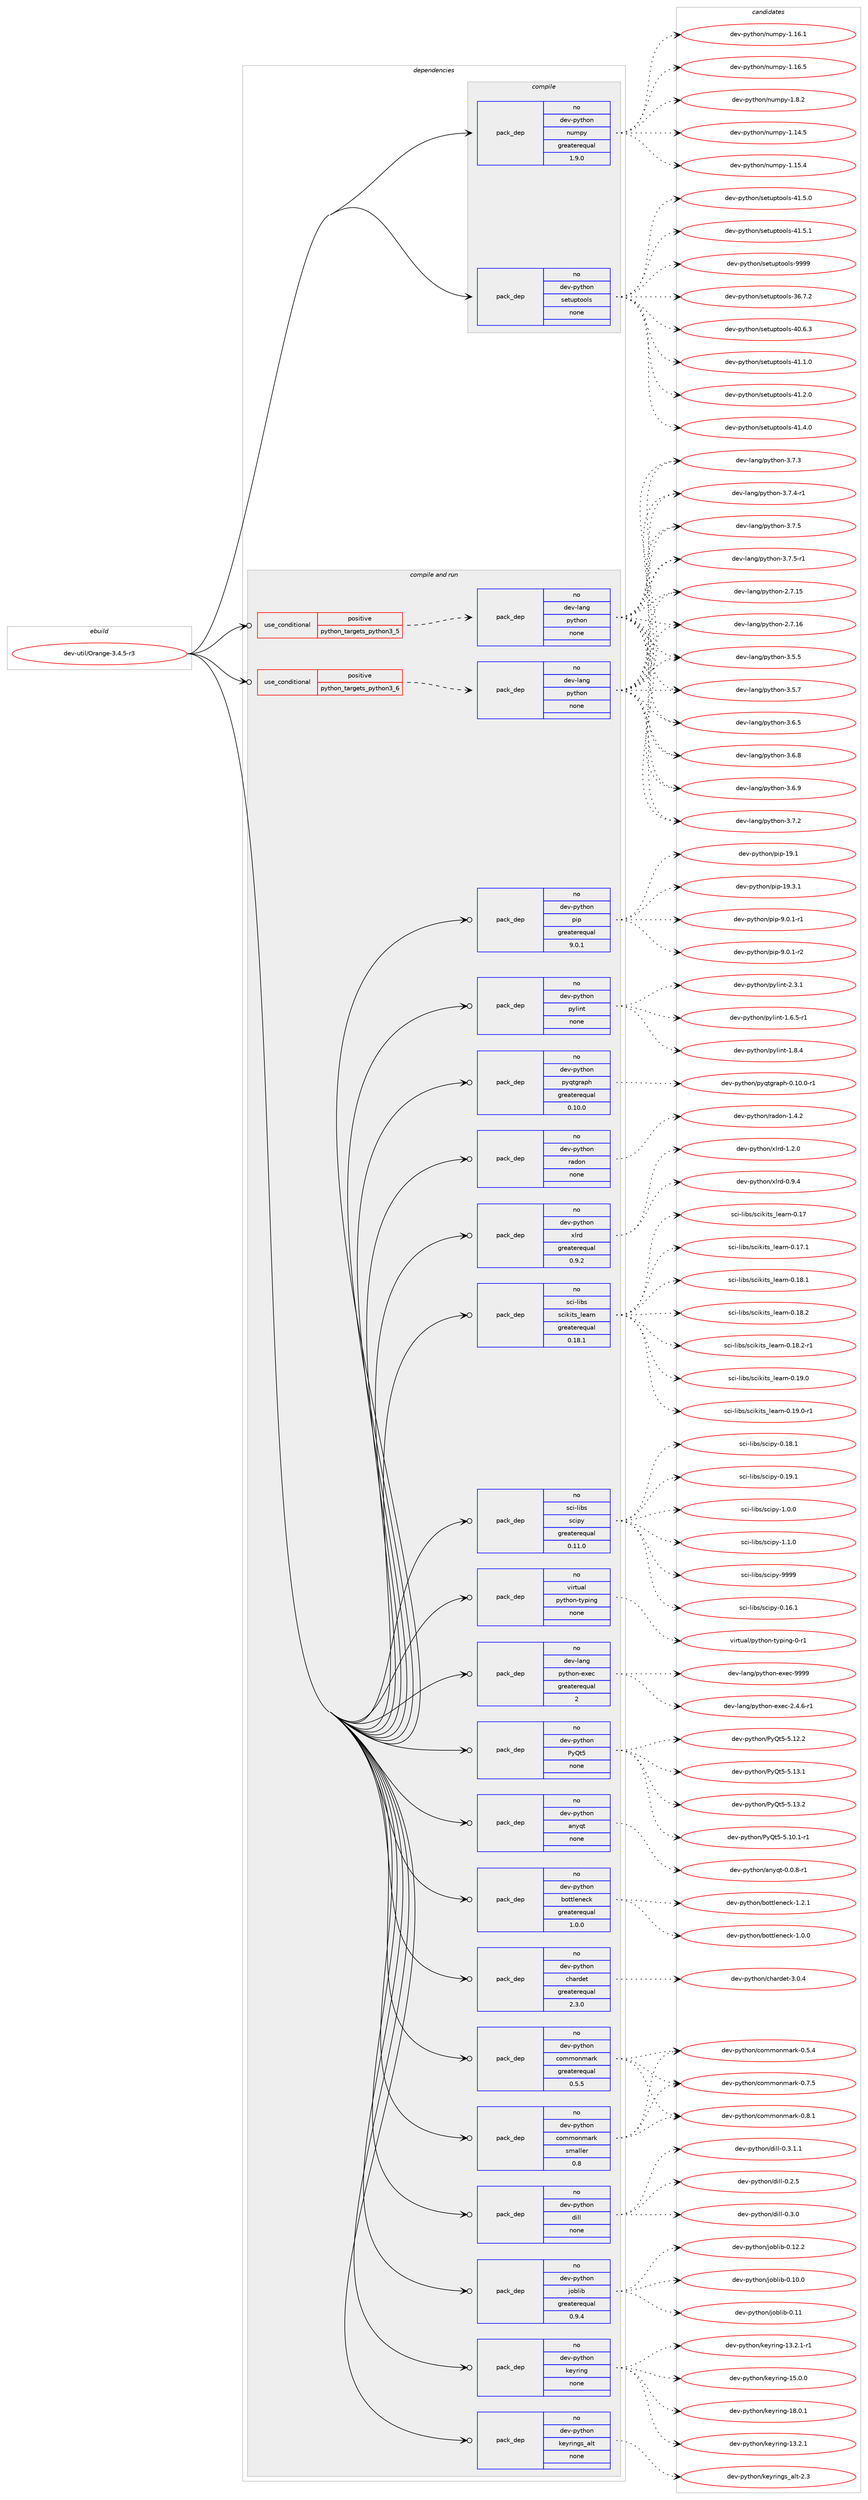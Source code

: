 digraph prolog {

# *************
# Graph options
# *************

newrank=true;
concentrate=true;
compound=true;
graph [rankdir=LR,fontname=Helvetica,fontsize=10,ranksep=1.5];#, ranksep=2.5, nodesep=0.2];
edge  [arrowhead=vee];
node  [fontname=Helvetica,fontsize=10];

# **********
# The ebuild
# **********

subgraph cluster_leftcol {
color=gray;
rank=same;
label=<<i>ebuild</i>>;
id [label="dev-util/Orange-3.4.5-r3", color=red, width=4, href="../dev-util/Orange-3.4.5-r3.svg"];
}

# ****************
# The dependencies
# ****************

subgraph cluster_midcol {
color=gray;
label=<<i>dependencies</i>>;
subgraph cluster_compile {
fillcolor="#eeeeee";
style=filled;
label=<<i>compile</i>>;
subgraph pack531154 {
dependency724982 [label=<<TABLE BORDER="0" CELLBORDER="1" CELLSPACING="0" CELLPADDING="4" WIDTH="220"><TR><TD ROWSPAN="6" CELLPADDING="30">pack_dep</TD></TR><TR><TD WIDTH="110">no</TD></TR><TR><TD>dev-python</TD></TR><TR><TD>numpy</TD></TR><TR><TD>greaterequal</TD></TR><TR><TD>1.9.0</TD></TR></TABLE>>, shape=none, color=blue];
}
id:e -> dependency724982:w [weight=20,style="solid",arrowhead="vee"];
subgraph pack531155 {
dependency724983 [label=<<TABLE BORDER="0" CELLBORDER="1" CELLSPACING="0" CELLPADDING="4" WIDTH="220"><TR><TD ROWSPAN="6" CELLPADDING="30">pack_dep</TD></TR><TR><TD WIDTH="110">no</TD></TR><TR><TD>dev-python</TD></TR><TR><TD>setuptools</TD></TR><TR><TD>none</TD></TR><TR><TD></TD></TR></TABLE>>, shape=none, color=blue];
}
id:e -> dependency724983:w [weight=20,style="solid",arrowhead="vee"];
}
subgraph cluster_compileandrun {
fillcolor="#eeeeee";
style=filled;
label=<<i>compile and run</i>>;
subgraph cond181743 {
dependency724984 [label=<<TABLE BORDER="0" CELLBORDER="1" CELLSPACING="0" CELLPADDING="4"><TR><TD ROWSPAN="3" CELLPADDING="10">use_conditional</TD></TR><TR><TD>positive</TD></TR><TR><TD>python_targets_python3_5</TD></TR></TABLE>>, shape=none, color=red];
subgraph pack531156 {
dependency724985 [label=<<TABLE BORDER="0" CELLBORDER="1" CELLSPACING="0" CELLPADDING="4" WIDTH="220"><TR><TD ROWSPAN="6" CELLPADDING="30">pack_dep</TD></TR><TR><TD WIDTH="110">no</TD></TR><TR><TD>dev-lang</TD></TR><TR><TD>python</TD></TR><TR><TD>none</TD></TR><TR><TD></TD></TR></TABLE>>, shape=none, color=blue];
}
dependency724984:e -> dependency724985:w [weight=20,style="dashed",arrowhead="vee"];
}
id:e -> dependency724984:w [weight=20,style="solid",arrowhead="odotvee"];
subgraph cond181744 {
dependency724986 [label=<<TABLE BORDER="0" CELLBORDER="1" CELLSPACING="0" CELLPADDING="4"><TR><TD ROWSPAN="3" CELLPADDING="10">use_conditional</TD></TR><TR><TD>positive</TD></TR><TR><TD>python_targets_python3_6</TD></TR></TABLE>>, shape=none, color=red];
subgraph pack531157 {
dependency724987 [label=<<TABLE BORDER="0" CELLBORDER="1" CELLSPACING="0" CELLPADDING="4" WIDTH="220"><TR><TD ROWSPAN="6" CELLPADDING="30">pack_dep</TD></TR><TR><TD WIDTH="110">no</TD></TR><TR><TD>dev-lang</TD></TR><TR><TD>python</TD></TR><TR><TD>none</TD></TR><TR><TD></TD></TR></TABLE>>, shape=none, color=blue];
}
dependency724986:e -> dependency724987:w [weight=20,style="dashed",arrowhead="vee"];
}
id:e -> dependency724986:w [weight=20,style="solid",arrowhead="odotvee"];
subgraph pack531158 {
dependency724988 [label=<<TABLE BORDER="0" CELLBORDER="1" CELLSPACING="0" CELLPADDING="4" WIDTH="220"><TR><TD ROWSPAN="6" CELLPADDING="30">pack_dep</TD></TR><TR><TD WIDTH="110">no</TD></TR><TR><TD>dev-lang</TD></TR><TR><TD>python-exec</TD></TR><TR><TD>greaterequal</TD></TR><TR><TD>2</TD></TR></TABLE>>, shape=none, color=blue];
}
id:e -> dependency724988:w [weight=20,style="solid",arrowhead="odotvee"];
subgraph pack531159 {
dependency724989 [label=<<TABLE BORDER="0" CELLBORDER="1" CELLSPACING="0" CELLPADDING="4" WIDTH="220"><TR><TD ROWSPAN="6" CELLPADDING="30">pack_dep</TD></TR><TR><TD WIDTH="110">no</TD></TR><TR><TD>dev-python</TD></TR><TR><TD>PyQt5</TD></TR><TR><TD>none</TD></TR><TR><TD></TD></TR></TABLE>>, shape=none, color=blue];
}
id:e -> dependency724989:w [weight=20,style="solid",arrowhead="odotvee"];
subgraph pack531160 {
dependency724990 [label=<<TABLE BORDER="0" CELLBORDER="1" CELLSPACING="0" CELLPADDING="4" WIDTH="220"><TR><TD ROWSPAN="6" CELLPADDING="30">pack_dep</TD></TR><TR><TD WIDTH="110">no</TD></TR><TR><TD>dev-python</TD></TR><TR><TD>anyqt</TD></TR><TR><TD>none</TD></TR><TR><TD></TD></TR></TABLE>>, shape=none, color=blue];
}
id:e -> dependency724990:w [weight=20,style="solid",arrowhead="odotvee"];
subgraph pack531161 {
dependency724991 [label=<<TABLE BORDER="0" CELLBORDER="1" CELLSPACING="0" CELLPADDING="4" WIDTH="220"><TR><TD ROWSPAN="6" CELLPADDING="30">pack_dep</TD></TR><TR><TD WIDTH="110">no</TD></TR><TR><TD>dev-python</TD></TR><TR><TD>bottleneck</TD></TR><TR><TD>greaterequal</TD></TR><TR><TD>1.0.0</TD></TR></TABLE>>, shape=none, color=blue];
}
id:e -> dependency724991:w [weight=20,style="solid",arrowhead="odotvee"];
subgraph pack531162 {
dependency724992 [label=<<TABLE BORDER="0" CELLBORDER="1" CELLSPACING="0" CELLPADDING="4" WIDTH="220"><TR><TD ROWSPAN="6" CELLPADDING="30">pack_dep</TD></TR><TR><TD WIDTH="110">no</TD></TR><TR><TD>dev-python</TD></TR><TR><TD>chardet</TD></TR><TR><TD>greaterequal</TD></TR><TR><TD>2.3.0</TD></TR></TABLE>>, shape=none, color=blue];
}
id:e -> dependency724992:w [weight=20,style="solid",arrowhead="odotvee"];
subgraph pack531163 {
dependency724993 [label=<<TABLE BORDER="0" CELLBORDER="1" CELLSPACING="0" CELLPADDING="4" WIDTH="220"><TR><TD ROWSPAN="6" CELLPADDING="30">pack_dep</TD></TR><TR><TD WIDTH="110">no</TD></TR><TR><TD>dev-python</TD></TR><TR><TD>commonmark</TD></TR><TR><TD>greaterequal</TD></TR><TR><TD>0.5.5</TD></TR></TABLE>>, shape=none, color=blue];
}
id:e -> dependency724993:w [weight=20,style="solid",arrowhead="odotvee"];
subgraph pack531164 {
dependency724994 [label=<<TABLE BORDER="0" CELLBORDER="1" CELLSPACING="0" CELLPADDING="4" WIDTH="220"><TR><TD ROWSPAN="6" CELLPADDING="30">pack_dep</TD></TR><TR><TD WIDTH="110">no</TD></TR><TR><TD>dev-python</TD></TR><TR><TD>commonmark</TD></TR><TR><TD>smaller</TD></TR><TR><TD>0.8</TD></TR></TABLE>>, shape=none, color=blue];
}
id:e -> dependency724994:w [weight=20,style="solid",arrowhead="odotvee"];
subgraph pack531165 {
dependency724995 [label=<<TABLE BORDER="0" CELLBORDER="1" CELLSPACING="0" CELLPADDING="4" WIDTH="220"><TR><TD ROWSPAN="6" CELLPADDING="30">pack_dep</TD></TR><TR><TD WIDTH="110">no</TD></TR><TR><TD>dev-python</TD></TR><TR><TD>dill</TD></TR><TR><TD>none</TD></TR><TR><TD></TD></TR></TABLE>>, shape=none, color=blue];
}
id:e -> dependency724995:w [weight=20,style="solid",arrowhead="odotvee"];
subgraph pack531166 {
dependency724996 [label=<<TABLE BORDER="0" CELLBORDER="1" CELLSPACING="0" CELLPADDING="4" WIDTH="220"><TR><TD ROWSPAN="6" CELLPADDING="30">pack_dep</TD></TR><TR><TD WIDTH="110">no</TD></TR><TR><TD>dev-python</TD></TR><TR><TD>joblib</TD></TR><TR><TD>greaterequal</TD></TR><TR><TD>0.9.4</TD></TR></TABLE>>, shape=none, color=blue];
}
id:e -> dependency724996:w [weight=20,style="solid",arrowhead="odotvee"];
subgraph pack531167 {
dependency724997 [label=<<TABLE BORDER="0" CELLBORDER="1" CELLSPACING="0" CELLPADDING="4" WIDTH="220"><TR><TD ROWSPAN="6" CELLPADDING="30">pack_dep</TD></TR><TR><TD WIDTH="110">no</TD></TR><TR><TD>dev-python</TD></TR><TR><TD>keyring</TD></TR><TR><TD>none</TD></TR><TR><TD></TD></TR></TABLE>>, shape=none, color=blue];
}
id:e -> dependency724997:w [weight=20,style="solid",arrowhead="odotvee"];
subgraph pack531168 {
dependency724998 [label=<<TABLE BORDER="0" CELLBORDER="1" CELLSPACING="0" CELLPADDING="4" WIDTH="220"><TR><TD ROWSPAN="6" CELLPADDING="30">pack_dep</TD></TR><TR><TD WIDTH="110">no</TD></TR><TR><TD>dev-python</TD></TR><TR><TD>keyrings_alt</TD></TR><TR><TD>none</TD></TR><TR><TD></TD></TR></TABLE>>, shape=none, color=blue];
}
id:e -> dependency724998:w [weight=20,style="solid",arrowhead="odotvee"];
subgraph pack531169 {
dependency724999 [label=<<TABLE BORDER="0" CELLBORDER="1" CELLSPACING="0" CELLPADDING="4" WIDTH="220"><TR><TD ROWSPAN="6" CELLPADDING="30">pack_dep</TD></TR><TR><TD WIDTH="110">no</TD></TR><TR><TD>dev-python</TD></TR><TR><TD>pip</TD></TR><TR><TD>greaterequal</TD></TR><TR><TD>9.0.1</TD></TR></TABLE>>, shape=none, color=blue];
}
id:e -> dependency724999:w [weight=20,style="solid",arrowhead="odotvee"];
subgraph pack531170 {
dependency725000 [label=<<TABLE BORDER="0" CELLBORDER="1" CELLSPACING="0" CELLPADDING="4" WIDTH="220"><TR><TD ROWSPAN="6" CELLPADDING="30">pack_dep</TD></TR><TR><TD WIDTH="110">no</TD></TR><TR><TD>dev-python</TD></TR><TR><TD>pylint</TD></TR><TR><TD>none</TD></TR><TR><TD></TD></TR></TABLE>>, shape=none, color=blue];
}
id:e -> dependency725000:w [weight=20,style="solid",arrowhead="odotvee"];
subgraph pack531171 {
dependency725001 [label=<<TABLE BORDER="0" CELLBORDER="1" CELLSPACING="0" CELLPADDING="4" WIDTH="220"><TR><TD ROWSPAN="6" CELLPADDING="30">pack_dep</TD></TR><TR><TD WIDTH="110">no</TD></TR><TR><TD>dev-python</TD></TR><TR><TD>pyqtgraph</TD></TR><TR><TD>greaterequal</TD></TR><TR><TD>0.10.0</TD></TR></TABLE>>, shape=none, color=blue];
}
id:e -> dependency725001:w [weight=20,style="solid",arrowhead="odotvee"];
subgraph pack531172 {
dependency725002 [label=<<TABLE BORDER="0" CELLBORDER="1" CELLSPACING="0" CELLPADDING="4" WIDTH="220"><TR><TD ROWSPAN="6" CELLPADDING="30">pack_dep</TD></TR><TR><TD WIDTH="110">no</TD></TR><TR><TD>dev-python</TD></TR><TR><TD>radon</TD></TR><TR><TD>none</TD></TR><TR><TD></TD></TR></TABLE>>, shape=none, color=blue];
}
id:e -> dependency725002:w [weight=20,style="solid",arrowhead="odotvee"];
subgraph pack531173 {
dependency725003 [label=<<TABLE BORDER="0" CELLBORDER="1" CELLSPACING="0" CELLPADDING="4" WIDTH="220"><TR><TD ROWSPAN="6" CELLPADDING="30">pack_dep</TD></TR><TR><TD WIDTH="110">no</TD></TR><TR><TD>dev-python</TD></TR><TR><TD>xlrd</TD></TR><TR><TD>greaterequal</TD></TR><TR><TD>0.9.2</TD></TR></TABLE>>, shape=none, color=blue];
}
id:e -> dependency725003:w [weight=20,style="solid",arrowhead="odotvee"];
subgraph pack531174 {
dependency725004 [label=<<TABLE BORDER="0" CELLBORDER="1" CELLSPACING="0" CELLPADDING="4" WIDTH="220"><TR><TD ROWSPAN="6" CELLPADDING="30">pack_dep</TD></TR><TR><TD WIDTH="110">no</TD></TR><TR><TD>sci-libs</TD></TR><TR><TD>scikits_learn</TD></TR><TR><TD>greaterequal</TD></TR><TR><TD>0.18.1</TD></TR></TABLE>>, shape=none, color=blue];
}
id:e -> dependency725004:w [weight=20,style="solid",arrowhead="odotvee"];
subgraph pack531175 {
dependency725005 [label=<<TABLE BORDER="0" CELLBORDER="1" CELLSPACING="0" CELLPADDING="4" WIDTH="220"><TR><TD ROWSPAN="6" CELLPADDING="30">pack_dep</TD></TR><TR><TD WIDTH="110">no</TD></TR><TR><TD>sci-libs</TD></TR><TR><TD>scipy</TD></TR><TR><TD>greaterequal</TD></TR><TR><TD>0.11.0</TD></TR></TABLE>>, shape=none, color=blue];
}
id:e -> dependency725005:w [weight=20,style="solid",arrowhead="odotvee"];
subgraph pack531176 {
dependency725006 [label=<<TABLE BORDER="0" CELLBORDER="1" CELLSPACING="0" CELLPADDING="4" WIDTH="220"><TR><TD ROWSPAN="6" CELLPADDING="30">pack_dep</TD></TR><TR><TD WIDTH="110">no</TD></TR><TR><TD>virtual</TD></TR><TR><TD>python-typing</TD></TR><TR><TD>none</TD></TR><TR><TD></TD></TR></TABLE>>, shape=none, color=blue];
}
id:e -> dependency725006:w [weight=20,style="solid",arrowhead="odotvee"];
}
subgraph cluster_run {
fillcolor="#eeeeee";
style=filled;
label=<<i>run</i>>;
}
}

# **************
# The candidates
# **************

subgraph cluster_choices {
rank=same;
color=gray;
label=<<i>candidates</i>>;

subgraph choice531154 {
color=black;
nodesep=1;
choice100101118451121211161041111104711011710911212145494649524653 [label="dev-python/numpy-1.14.5", color=red, width=4,href="../dev-python/numpy-1.14.5.svg"];
choice100101118451121211161041111104711011710911212145494649534652 [label="dev-python/numpy-1.15.4", color=red, width=4,href="../dev-python/numpy-1.15.4.svg"];
choice100101118451121211161041111104711011710911212145494649544649 [label="dev-python/numpy-1.16.1", color=red, width=4,href="../dev-python/numpy-1.16.1.svg"];
choice100101118451121211161041111104711011710911212145494649544653 [label="dev-python/numpy-1.16.5", color=red, width=4,href="../dev-python/numpy-1.16.5.svg"];
choice1001011184511212111610411111047110117109112121454946564650 [label="dev-python/numpy-1.8.2", color=red, width=4,href="../dev-python/numpy-1.8.2.svg"];
dependency724982:e -> choice100101118451121211161041111104711011710911212145494649524653:w [style=dotted,weight="100"];
dependency724982:e -> choice100101118451121211161041111104711011710911212145494649534652:w [style=dotted,weight="100"];
dependency724982:e -> choice100101118451121211161041111104711011710911212145494649544649:w [style=dotted,weight="100"];
dependency724982:e -> choice100101118451121211161041111104711011710911212145494649544653:w [style=dotted,weight="100"];
dependency724982:e -> choice1001011184511212111610411111047110117109112121454946564650:w [style=dotted,weight="100"];
}
subgraph choice531155 {
color=black;
nodesep=1;
choice100101118451121211161041111104711510111611711211611111110811545515446554650 [label="dev-python/setuptools-36.7.2", color=red, width=4,href="../dev-python/setuptools-36.7.2.svg"];
choice100101118451121211161041111104711510111611711211611111110811545524846544651 [label="dev-python/setuptools-40.6.3", color=red, width=4,href="../dev-python/setuptools-40.6.3.svg"];
choice100101118451121211161041111104711510111611711211611111110811545524946494648 [label="dev-python/setuptools-41.1.0", color=red, width=4,href="../dev-python/setuptools-41.1.0.svg"];
choice100101118451121211161041111104711510111611711211611111110811545524946504648 [label="dev-python/setuptools-41.2.0", color=red, width=4,href="../dev-python/setuptools-41.2.0.svg"];
choice100101118451121211161041111104711510111611711211611111110811545524946524648 [label="dev-python/setuptools-41.4.0", color=red, width=4,href="../dev-python/setuptools-41.4.0.svg"];
choice100101118451121211161041111104711510111611711211611111110811545524946534648 [label="dev-python/setuptools-41.5.0", color=red, width=4,href="../dev-python/setuptools-41.5.0.svg"];
choice100101118451121211161041111104711510111611711211611111110811545524946534649 [label="dev-python/setuptools-41.5.1", color=red, width=4,href="../dev-python/setuptools-41.5.1.svg"];
choice10010111845112121116104111110471151011161171121161111111081154557575757 [label="dev-python/setuptools-9999", color=red, width=4,href="../dev-python/setuptools-9999.svg"];
dependency724983:e -> choice100101118451121211161041111104711510111611711211611111110811545515446554650:w [style=dotted,weight="100"];
dependency724983:e -> choice100101118451121211161041111104711510111611711211611111110811545524846544651:w [style=dotted,weight="100"];
dependency724983:e -> choice100101118451121211161041111104711510111611711211611111110811545524946494648:w [style=dotted,weight="100"];
dependency724983:e -> choice100101118451121211161041111104711510111611711211611111110811545524946504648:w [style=dotted,weight="100"];
dependency724983:e -> choice100101118451121211161041111104711510111611711211611111110811545524946524648:w [style=dotted,weight="100"];
dependency724983:e -> choice100101118451121211161041111104711510111611711211611111110811545524946534648:w [style=dotted,weight="100"];
dependency724983:e -> choice100101118451121211161041111104711510111611711211611111110811545524946534649:w [style=dotted,weight="100"];
dependency724983:e -> choice10010111845112121116104111110471151011161171121161111111081154557575757:w [style=dotted,weight="100"];
}
subgraph choice531156 {
color=black;
nodesep=1;
choice10010111845108971101034711212111610411111045504655464953 [label="dev-lang/python-2.7.15", color=red, width=4,href="../dev-lang/python-2.7.15.svg"];
choice10010111845108971101034711212111610411111045504655464954 [label="dev-lang/python-2.7.16", color=red, width=4,href="../dev-lang/python-2.7.16.svg"];
choice100101118451089711010347112121116104111110455146534653 [label="dev-lang/python-3.5.5", color=red, width=4,href="../dev-lang/python-3.5.5.svg"];
choice100101118451089711010347112121116104111110455146534655 [label="dev-lang/python-3.5.7", color=red, width=4,href="../dev-lang/python-3.5.7.svg"];
choice100101118451089711010347112121116104111110455146544653 [label="dev-lang/python-3.6.5", color=red, width=4,href="../dev-lang/python-3.6.5.svg"];
choice100101118451089711010347112121116104111110455146544656 [label="dev-lang/python-3.6.8", color=red, width=4,href="../dev-lang/python-3.6.8.svg"];
choice100101118451089711010347112121116104111110455146544657 [label="dev-lang/python-3.6.9", color=red, width=4,href="../dev-lang/python-3.6.9.svg"];
choice100101118451089711010347112121116104111110455146554650 [label="dev-lang/python-3.7.2", color=red, width=4,href="../dev-lang/python-3.7.2.svg"];
choice100101118451089711010347112121116104111110455146554651 [label="dev-lang/python-3.7.3", color=red, width=4,href="../dev-lang/python-3.7.3.svg"];
choice1001011184510897110103471121211161041111104551465546524511449 [label="dev-lang/python-3.7.4-r1", color=red, width=4,href="../dev-lang/python-3.7.4-r1.svg"];
choice100101118451089711010347112121116104111110455146554653 [label="dev-lang/python-3.7.5", color=red, width=4,href="../dev-lang/python-3.7.5.svg"];
choice1001011184510897110103471121211161041111104551465546534511449 [label="dev-lang/python-3.7.5-r1", color=red, width=4,href="../dev-lang/python-3.7.5-r1.svg"];
dependency724985:e -> choice10010111845108971101034711212111610411111045504655464953:w [style=dotted,weight="100"];
dependency724985:e -> choice10010111845108971101034711212111610411111045504655464954:w [style=dotted,weight="100"];
dependency724985:e -> choice100101118451089711010347112121116104111110455146534653:w [style=dotted,weight="100"];
dependency724985:e -> choice100101118451089711010347112121116104111110455146534655:w [style=dotted,weight="100"];
dependency724985:e -> choice100101118451089711010347112121116104111110455146544653:w [style=dotted,weight="100"];
dependency724985:e -> choice100101118451089711010347112121116104111110455146544656:w [style=dotted,weight="100"];
dependency724985:e -> choice100101118451089711010347112121116104111110455146544657:w [style=dotted,weight="100"];
dependency724985:e -> choice100101118451089711010347112121116104111110455146554650:w [style=dotted,weight="100"];
dependency724985:e -> choice100101118451089711010347112121116104111110455146554651:w [style=dotted,weight="100"];
dependency724985:e -> choice1001011184510897110103471121211161041111104551465546524511449:w [style=dotted,weight="100"];
dependency724985:e -> choice100101118451089711010347112121116104111110455146554653:w [style=dotted,weight="100"];
dependency724985:e -> choice1001011184510897110103471121211161041111104551465546534511449:w [style=dotted,weight="100"];
}
subgraph choice531157 {
color=black;
nodesep=1;
choice10010111845108971101034711212111610411111045504655464953 [label="dev-lang/python-2.7.15", color=red, width=4,href="../dev-lang/python-2.7.15.svg"];
choice10010111845108971101034711212111610411111045504655464954 [label="dev-lang/python-2.7.16", color=red, width=4,href="../dev-lang/python-2.7.16.svg"];
choice100101118451089711010347112121116104111110455146534653 [label="dev-lang/python-3.5.5", color=red, width=4,href="../dev-lang/python-3.5.5.svg"];
choice100101118451089711010347112121116104111110455146534655 [label="dev-lang/python-3.5.7", color=red, width=4,href="../dev-lang/python-3.5.7.svg"];
choice100101118451089711010347112121116104111110455146544653 [label="dev-lang/python-3.6.5", color=red, width=4,href="../dev-lang/python-3.6.5.svg"];
choice100101118451089711010347112121116104111110455146544656 [label="dev-lang/python-3.6.8", color=red, width=4,href="../dev-lang/python-3.6.8.svg"];
choice100101118451089711010347112121116104111110455146544657 [label="dev-lang/python-3.6.9", color=red, width=4,href="../dev-lang/python-3.6.9.svg"];
choice100101118451089711010347112121116104111110455146554650 [label="dev-lang/python-3.7.2", color=red, width=4,href="../dev-lang/python-3.7.2.svg"];
choice100101118451089711010347112121116104111110455146554651 [label="dev-lang/python-3.7.3", color=red, width=4,href="../dev-lang/python-3.7.3.svg"];
choice1001011184510897110103471121211161041111104551465546524511449 [label="dev-lang/python-3.7.4-r1", color=red, width=4,href="../dev-lang/python-3.7.4-r1.svg"];
choice100101118451089711010347112121116104111110455146554653 [label="dev-lang/python-3.7.5", color=red, width=4,href="../dev-lang/python-3.7.5.svg"];
choice1001011184510897110103471121211161041111104551465546534511449 [label="dev-lang/python-3.7.5-r1", color=red, width=4,href="../dev-lang/python-3.7.5-r1.svg"];
dependency724987:e -> choice10010111845108971101034711212111610411111045504655464953:w [style=dotted,weight="100"];
dependency724987:e -> choice10010111845108971101034711212111610411111045504655464954:w [style=dotted,weight="100"];
dependency724987:e -> choice100101118451089711010347112121116104111110455146534653:w [style=dotted,weight="100"];
dependency724987:e -> choice100101118451089711010347112121116104111110455146534655:w [style=dotted,weight="100"];
dependency724987:e -> choice100101118451089711010347112121116104111110455146544653:w [style=dotted,weight="100"];
dependency724987:e -> choice100101118451089711010347112121116104111110455146544656:w [style=dotted,weight="100"];
dependency724987:e -> choice100101118451089711010347112121116104111110455146544657:w [style=dotted,weight="100"];
dependency724987:e -> choice100101118451089711010347112121116104111110455146554650:w [style=dotted,weight="100"];
dependency724987:e -> choice100101118451089711010347112121116104111110455146554651:w [style=dotted,weight="100"];
dependency724987:e -> choice1001011184510897110103471121211161041111104551465546524511449:w [style=dotted,weight="100"];
dependency724987:e -> choice100101118451089711010347112121116104111110455146554653:w [style=dotted,weight="100"];
dependency724987:e -> choice1001011184510897110103471121211161041111104551465546534511449:w [style=dotted,weight="100"];
}
subgraph choice531158 {
color=black;
nodesep=1;
choice10010111845108971101034711212111610411111045101120101994550465246544511449 [label="dev-lang/python-exec-2.4.6-r1", color=red, width=4,href="../dev-lang/python-exec-2.4.6-r1.svg"];
choice10010111845108971101034711212111610411111045101120101994557575757 [label="dev-lang/python-exec-9999", color=red, width=4,href="../dev-lang/python-exec-9999.svg"];
dependency724988:e -> choice10010111845108971101034711212111610411111045101120101994550465246544511449:w [style=dotted,weight="100"];
dependency724988:e -> choice10010111845108971101034711212111610411111045101120101994557575757:w [style=dotted,weight="100"];
}
subgraph choice531159 {
color=black;
nodesep=1;
choice1001011184511212111610411111047801218111653455346494846494511449 [label="dev-python/PyQt5-5.10.1-r1", color=red, width=4,href="../dev-python/PyQt5-5.10.1-r1.svg"];
choice100101118451121211161041111104780121811165345534649504650 [label="dev-python/PyQt5-5.12.2", color=red, width=4,href="../dev-python/PyQt5-5.12.2.svg"];
choice100101118451121211161041111104780121811165345534649514649 [label="dev-python/PyQt5-5.13.1", color=red, width=4,href="../dev-python/PyQt5-5.13.1.svg"];
choice100101118451121211161041111104780121811165345534649514650 [label="dev-python/PyQt5-5.13.2", color=red, width=4,href="../dev-python/PyQt5-5.13.2.svg"];
dependency724989:e -> choice1001011184511212111610411111047801218111653455346494846494511449:w [style=dotted,weight="100"];
dependency724989:e -> choice100101118451121211161041111104780121811165345534649504650:w [style=dotted,weight="100"];
dependency724989:e -> choice100101118451121211161041111104780121811165345534649514649:w [style=dotted,weight="100"];
dependency724989:e -> choice100101118451121211161041111104780121811165345534649514650:w [style=dotted,weight="100"];
}
subgraph choice531160 {
color=black;
nodesep=1;
choice1001011184511212111610411111047971101211131164548464846564511449 [label="dev-python/anyqt-0.0.8-r1", color=red, width=4,href="../dev-python/anyqt-0.0.8-r1.svg"];
dependency724990:e -> choice1001011184511212111610411111047971101211131164548464846564511449:w [style=dotted,weight="100"];
}
subgraph choice531161 {
color=black;
nodesep=1;
choice10010111845112121116104111110479811111611610810111010199107454946484648 [label="dev-python/bottleneck-1.0.0", color=red, width=4,href="../dev-python/bottleneck-1.0.0.svg"];
choice10010111845112121116104111110479811111611610810111010199107454946504649 [label="dev-python/bottleneck-1.2.1", color=red, width=4,href="../dev-python/bottleneck-1.2.1.svg"];
dependency724991:e -> choice10010111845112121116104111110479811111611610810111010199107454946484648:w [style=dotted,weight="100"];
dependency724991:e -> choice10010111845112121116104111110479811111611610810111010199107454946504649:w [style=dotted,weight="100"];
}
subgraph choice531162 {
color=black;
nodesep=1;
choice10010111845112121116104111110479910497114100101116455146484652 [label="dev-python/chardet-3.0.4", color=red, width=4,href="../dev-python/chardet-3.0.4.svg"];
dependency724992:e -> choice10010111845112121116104111110479910497114100101116455146484652:w [style=dotted,weight="100"];
}
subgraph choice531163 {
color=black;
nodesep=1;
choice10010111845112121116104111110479911110910911111010997114107454846534652 [label="dev-python/commonmark-0.5.4", color=red, width=4,href="../dev-python/commonmark-0.5.4.svg"];
choice10010111845112121116104111110479911110910911111010997114107454846554653 [label="dev-python/commonmark-0.7.5", color=red, width=4,href="../dev-python/commonmark-0.7.5.svg"];
choice10010111845112121116104111110479911110910911111010997114107454846564649 [label="dev-python/commonmark-0.8.1", color=red, width=4,href="../dev-python/commonmark-0.8.1.svg"];
dependency724993:e -> choice10010111845112121116104111110479911110910911111010997114107454846534652:w [style=dotted,weight="100"];
dependency724993:e -> choice10010111845112121116104111110479911110910911111010997114107454846554653:w [style=dotted,weight="100"];
dependency724993:e -> choice10010111845112121116104111110479911110910911111010997114107454846564649:w [style=dotted,weight="100"];
}
subgraph choice531164 {
color=black;
nodesep=1;
choice10010111845112121116104111110479911110910911111010997114107454846534652 [label="dev-python/commonmark-0.5.4", color=red, width=4,href="../dev-python/commonmark-0.5.4.svg"];
choice10010111845112121116104111110479911110910911111010997114107454846554653 [label="dev-python/commonmark-0.7.5", color=red, width=4,href="../dev-python/commonmark-0.7.5.svg"];
choice10010111845112121116104111110479911110910911111010997114107454846564649 [label="dev-python/commonmark-0.8.1", color=red, width=4,href="../dev-python/commonmark-0.8.1.svg"];
dependency724994:e -> choice10010111845112121116104111110479911110910911111010997114107454846534652:w [style=dotted,weight="100"];
dependency724994:e -> choice10010111845112121116104111110479911110910911111010997114107454846554653:w [style=dotted,weight="100"];
dependency724994:e -> choice10010111845112121116104111110479911110910911111010997114107454846564649:w [style=dotted,weight="100"];
}
subgraph choice531165 {
color=black;
nodesep=1;
choice1001011184511212111610411111047100105108108454846504653 [label="dev-python/dill-0.2.5", color=red, width=4,href="../dev-python/dill-0.2.5.svg"];
choice1001011184511212111610411111047100105108108454846514648 [label="dev-python/dill-0.3.0", color=red, width=4,href="../dev-python/dill-0.3.0.svg"];
choice10010111845112121116104111110471001051081084548465146494649 [label="dev-python/dill-0.3.1.1", color=red, width=4,href="../dev-python/dill-0.3.1.1.svg"];
dependency724995:e -> choice1001011184511212111610411111047100105108108454846504653:w [style=dotted,weight="100"];
dependency724995:e -> choice1001011184511212111610411111047100105108108454846514648:w [style=dotted,weight="100"];
dependency724995:e -> choice10010111845112121116104111110471001051081084548465146494649:w [style=dotted,weight="100"];
}
subgraph choice531166 {
color=black;
nodesep=1;
choice1001011184511212111610411111047106111981081059845484649484648 [label="dev-python/joblib-0.10.0", color=red, width=4,href="../dev-python/joblib-0.10.0.svg"];
choice100101118451121211161041111104710611198108105984548464949 [label="dev-python/joblib-0.11", color=red, width=4,href="../dev-python/joblib-0.11.svg"];
choice1001011184511212111610411111047106111981081059845484649504650 [label="dev-python/joblib-0.12.2", color=red, width=4,href="../dev-python/joblib-0.12.2.svg"];
dependency724996:e -> choice1001011184511212111610411111047106111981081059845484649484648:w [style=dotted,weight="100"];
dependency724996:e -> choice100101118451121211161041111104710611198108105984548464949:w [style=dotted,weight="100"];
dependency724996:e -> choice1001011184511212111610411111047106111981081059845484649504650:w [style=dotted,weight="100"];
}
subgraph choice531167 {
color=black;
nodesep=1;
choice100101118451121211161041111104710710112111410511010345495146504649 [label="dev-python/keyring-13.2.1", color=red, width=4,href="../dev-python/keyring-13.2.1.svg"];
choice1001011184511212111610411111047107101121114105110103454951465046494511449 [label="dev-python/keyring-13.2.1-r1", color=red, width=4,href="../dev-python/keyring-13.2.1-r1.svg"];
choice100101118451121211161041111104710710112111410511010345495346484648 [label="dev-python/keyring-15.0.0", color=red, width=4,href="../dev-python/keyring-15.0.0.svg"];
choice100101118451121211161041111104710710112111410511010345495646484649 [label="dev-python/keyring-18.0.1", color=red, width=4,href="../dev-python/keyring-18.0.1.svg"];
dependency724997:e -> choice100101118451121211161041111104710710112111410511010345495146504649:w [style=dotted,weight="100"];
dependency724997:e -> choice1001011184511212111610411111047107101121114105110103454951465046494511449:w [style=dotted,weight="100"];
dependency724997:e -> choice100101118451121211161041111104710710112111410511010345495346484648:w [style=dotted,weight="100"];
dependency724997:e -> choice100101118451121211161041111104710710112111410511010345495646484649:w [style=dotted,weight="100"];
}
subgraph choice531168 {
color=black;
nodesep=1;
choice1001011184511212111610411111047107101121114105110103115959710811645504651 [label="dev-python/keyrings_alt-2.3", color=red, width=4,href="../dev-python/keyrings_alt-2.3.svg"];
dependency724998:e -> choice1001011184511212111610411111047107101121114105110103115959710811645504651:w [style=dotted,weight="100"];
}
subgraph choice531169 {
color=black;
nodesep=1;
choice10010111845112121116104111110471121051124549574649 [label="dev-python/pip-19.1", color=red, width=4,href="../dev-python/pip-19.1.svg"];
choice100101118451121211161041111104711210511245495746514649 [label="dev-python/pip-19.3.1", color=red, width=4,href="../dev-python/pip-19.3.1.svg"];
choice10010111845112121116104111110471121051124557464846494511449 [label="dev-python/pip-9.0.1-r1", color=red, width=4,href="../dev-python/pip-9.0.1-r1.svg"];
choice10010111845112121116104111110471121051124557464846494511450 [label="dev-python/pip-9.0.1-r2", color=red, width=4,href="../dev-python/pip-9.0.1-r2.svg"];
dependency724999:e -> choice10010111845112121116104111110471121051124549574649:w [style=dotted,weight="100"];
dependency724999:e -> choice100101118451121211161041111104711210511245495746514649:w [style=dotted,weight="100"];
dependency724999:e -> choice10010111845112121116104111110471121051124557464846494511449:w [style=dotted,weight="100"];
dependency724999:e -> choice10010111845112121116104111110471121051124557464846494511450:w [style=dotted,weight="100"];
}
subgraph choice531170 {
color=black;
nodesep=1;
choice10010111845112121116104111110471121211081051101164549465446534511449 [label="dev-python/pylint-1.6.5-r1", color=red, width=4,href="../dev-python/pylint-1.6.5-r1.svg"];
choice1001011184511212111610411111047112121108105110116454946564652 [label="dev-python/pylint-1.8.4", color=red, width=4,href="../dev-python/pylint-1.8.4.svg"];
choice1001011184511212111610411111047112121108105110116455046514649 [label="dev-python/pylint-2.3.1", color=red, width=4,href="../dev-python/pylint-2.3.1.svg"];
dependency725000:e -> choice10010111845112121116104111110471121211081051101164549465446534511449:w [style=dotted,weight="100"];
dependency725000:e -> choice1001011184511212111610411111047112121108105110116454946564652:w [style=dotted,weight="100"];
dependency725000:e -> choice1001011184511212111610411111047112121108105110116455046514649:w [style=dotted,weight="100"];
}
subgraph choice531171 {
color=black;
nodesep=1;
choice100101118451121211161041111104711212111311610311497112104454846494846484511449 [label="dev-python/pyqtgraph-0.10.0-r1", color=red, width=4,href="../dev-python/pyqtgraph-0.10.0-r1.svg"];
dependency725001:e -> choice100101118451121211161041111104711212111311610311497112104454846494846484511449:w [style=dotted,weight="100"];
}
subgraph choice531172 {
color=black;
nodesep=1;
choice100101118451121211161041111104711497100111110454946524650 [label="dev-python/radon-1.4.2", color=red, width=4,href="../dev-python/radon-1.4.2.svg"];
dependency725002:e -> choice100101118451121211161041111104711497100111110454946524650:w [style=dotted,weight="100"];
}
subgraph choice531173 {
color=black;
nodesep=1;
choice1001011184511212111610411111047120108114100454846574652 [label="dev-python/xlrd-0.9.4", color=red, width=4,href="../dev-python/xlrd-0.9.4.svg"];
choice1001011184511212111610411111047120108114100454946504648 [label="dev-python/xlrd-1.2.0", color=red, width=4,href="../dev-python/xlrd-1.2.0.svg"];
dependency725003:e -> choice1001011184511212111610411111047120108114100454846574652:w [style=dotted,weight="100"];
dependency725003:e -> choice1001011184511212111610411111047120108114100454946504648:w [style=dotted,weight="100"];
}
subgraph choice531174 {
color=black;
nodesep=1;
choice115991054510810598115471159910510710511611595108101971141104548464955 [label="sci-libs/scikits_learn-0.17", color=red, width=4,href="../sci-libs/scikits_learn-0.17.svg"];
choice1159910545108105981154711599105107105116115951081019711411045484649554649 [label="sci-libs/scikits_learn-0.17.1", color=red, width=4,href="../sci-libs/scikits_learn-0.17.1.svg"];
choice1159910545108105981154711599105107105116115951081019711411045484649564649 [label="sci-libs/scikits_learn-0.18.1", color=red, width=4,href="../sci-libs/scikits_learn-0.18.1.svg"];
choice1159910545108105981154711599105107105116115951081019711411045484649564650 [label="sci-libs/scikits_learn-0.18.2", color=red, width=4,href="../sci-libs/scikits_learn-0.18.2.svg"];
choice11599105451081059811547115991051071051161159510810197114110454846495646504511449 [label="sci-libs/scikits_learn-0.18.2-r1", color=red, width=4,href="../sci-libs/scikits_learn-0.18.2-r1.svg"];
choice1159910545108105981154711599105107105116115951081019711411045484649574648 [label="sci-libs/scikits_learn-0.19.0", color=red, width=4,href="../sci-libs/scikits_learn-0.19.0.svg"];
choice11599105451081059811547115991051071051161159510810197114110454846495746484511449 [label="sci-libs/scikits_learn-0.19.0-r1", color=red, width=4,href="../sci-libs/scikits_learn-0.19.0-r1.svg"];
dependency725004:e -> choice115991054510810598115471159910510710511611595108101971141104548464955:w [style=dotted,weight="100"];
dependency725004:e -> choice1159910545108105981154711599105107105116115951081019711411045484649554649:w [style=dotted,weight="100"];
dependency725004:e -> choice1159910545108105981154711599105107105116115951081019711411045484649564649:w [style=dotted,weight="100"];
dependency725004:e -> choice1159910545108105981154711599105107105116115951081019711411045484649564650:w [style=dotted,weight="100"];
dependency725004:e -> choice11599105451081059811547115991051071051161159510810197114110454846495646504511449:w [style=dotted,weight="100"];
dependency725004:e -> choice1159910545108105981154711599105107105116115951081019711411045484649574648:w [style=dotted,weight="100"];
dependency725004:e -> choice11599105451081059811547115991051071051161159510810197114110454846495746484511449:w [style=dotted,weight="100"];
}
subgraph choice531175 {
color=black;
nodesep=1;
choice115991054510810598115471159910511212145484649544649 [label="sci-libs/scipy-0.16.1", color=red, width=4,href="../sci-libs/scipy-0.16.1.svg"];
choice115991054510810598115471159910511212145484649564649 [label="sci-libs/scipy-0.18.1", color=red, width=4,href="../sci-libs/scipy-0.18.1.svg"];
choice115991054510810598115471159910511212145484649574649 [label="sci-libs/scipy-0.19.1", color=red, width=4,href="../sci-libs/scipy-0.19.1.svg"];
choice1159910545108105981154711599105112121454946484648 [label="sci-libs/scipy-1.0.0", color=red, width=4,href="../sci-libs/scipy-1.0.0.svg"];
choice1159910545108105981154711599105112121454946494648 [label="sci-libs/scipy-1.1.0", color=red, width=4,href="../sci-libs/scipy-1.1.0.svg"];
choice11599105451081059811547115991051121214557575757 [label="sci-libs/scipy-9999", color=red, width=4,href="../sci-libs/scipy-9999.svg"];
dependency725005:e -> choice115991054510810598115471159910511212145484649544649:w [style=dotted,weight="100"];
dependency725005:e -> choice115991054510810598115471159910511212145484649564649:w [style=dotted,weight="100"];
dependency725005:e -> choice115991054510810598115471159910511212145484649574649:w [style=dotted,weight="100"];
dependency725005:e -> choice1159910545108105981154711599105112121454946484648:w [style=dotted,weight="100"];
dependency725005:e -> choice1159910545108105981154711599105112121454946494648:w [style=dotted,weight="100"];
dependency725005:e -> choice11599105451081059811547115991051121214557575757:w [style=dotted,weight="100"];
}
subgraph choice531176 {
color=black;
nodesep=1;
choice11810511411611797108471121211161041111104511612111210511010345484511449 [label="virtual/python-typing-0-r1", color=red, width=4,href="../virtual/python-typing-0-r1.svg"];
dependency725006:e -> choice11810511411611797108471121211161041111104511612111210511010345484511449:w [style=dotted,weight="100"];
}
}

}
